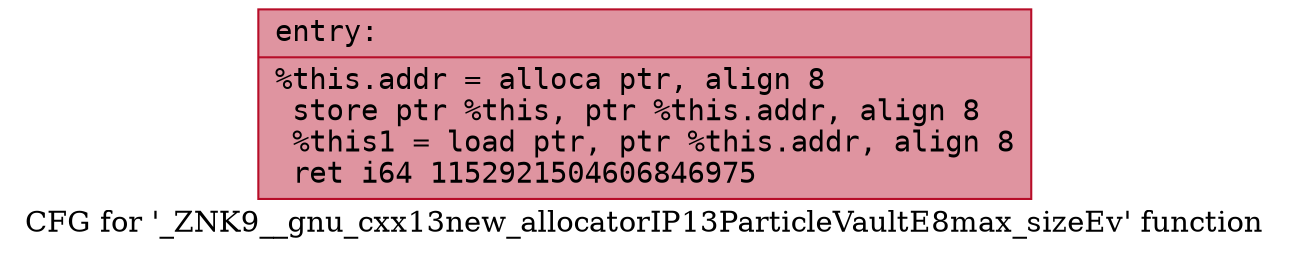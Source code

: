 digraph "CFG for '_ZNK9__gnu_cxx13new_allocatorIP13ParticleVaultE8max_sizeEv' function" {
	label="CFG for '_ZNK9__gnu_cxx13new_allocatorIP13ParticleVaultE8max_sizeEv' function";

	Node0x5590711479b0 [shape=record,color="#b70d28ff", style=filled, fillcolor="#b70d2870" fontname="Courier",label="{entry:\l|  %this.addr = alloca ptr, align 8\l  store ptr %this, ptr %this.addr, align 8\l  %this1 = load ptr, ptr %this.addr, align 8\l  ret i64 1152921504606846975\l}"];
}
